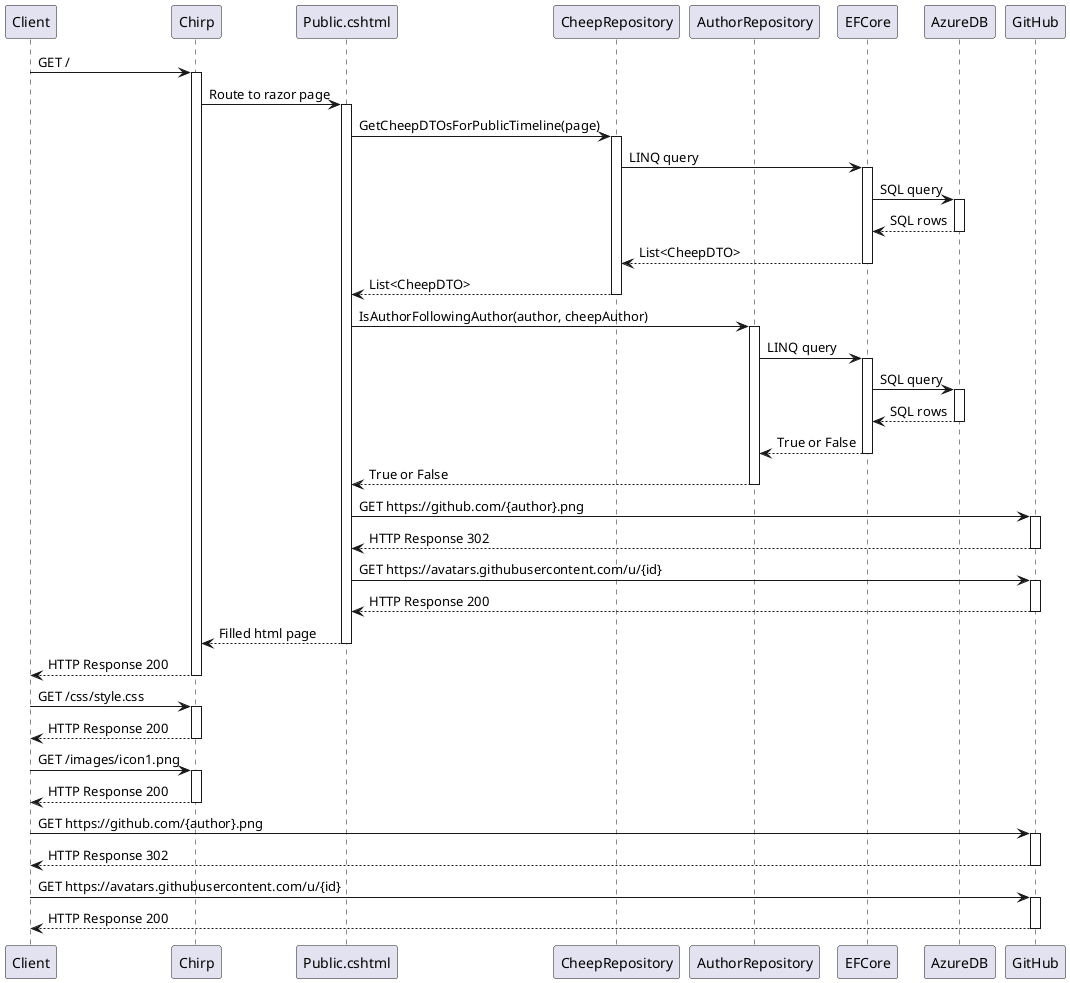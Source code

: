 /' https://plantuml.com/sequence-diagram '/
@startuml sequence-diagram
participant Client
participant Chirp
participant Public.cshtml
participant CheepRepository
participant AuthorRepository

Client -> Chirp: GET /

activate Chirp
Chirp -> Public.cshtml: Route to razor page
activate Public.cshtml

Public.cshtml -> CheepRepository: GetCheepDTOsForPublicTimeline(page)
activate CheepRepository
CheepRepository -> EFCore: LINQ query
activate EFCore
EFCore -> AzureDB: SQL query
activate AzureDB
AzureDB --> EFCore: SQL rows
deactivate AzureDB
EFCore --> CheepRepository: List<CheepDTO>
deactivate EFCore
CheepRepository --> Public.cshtml: List<CheepDTO>
deactivate CheepRepository

Public.cshtml -> AuthorRepository: IsAuthorFollowingAuthor(author, cheepAuthor)
activate AuthorRepository
AuthorRepository -> EFCore: LINQ query
activate EFCore
EFCore -> AzureDB: SQL query
activate AzureDB
AzureDB --> EFCore: SQL rows
deactivate AzureDB
EFCore --> AuthorRepository: True or False
deactivate EFCore
AuthorRepository --> Public.cshtml: True or False
deactivate AuthorRepository

Public.cshtml -> GitHub: GET https://github.com/{author}.png
activate GitHub
GitHub --> Public.cshtml: HTTP Response 302
deactivate GitHub

Public.cshtml -> GitHub: GET https://avatars.githubusercontent.com/u/{id}
activate GitHub
GitHub --> Public.cshtml: HTTP Response 200
deactivate GitHub

Public.cshtml --> Chirp: Filled html page
deactivate Public.cshtml
Chirp --> Client: HTTP Response 200
deactivate Chirp

Client -> Chirp: GET /css/style.css
activate Chirp
Chirp --> Client: HTTP Response 200
deactivate Chirp

Client -> Chirp: GET /images/icon1.png
activate Chirp
Chirp --> Client: HTTP Response 200
deactivate Chirp

Client -> GitHub: GET https://github.com/{author}.png
activate GitHub
GitHub --> Client: HTTP Response 302
deactivate GitHub

Client -> GitHub: GET https://avatars.githubusercontent.com/u/{id}
activate GitHub
GitHub --> Client: HTTP Response 200
deactivate GitHub

@enduml
